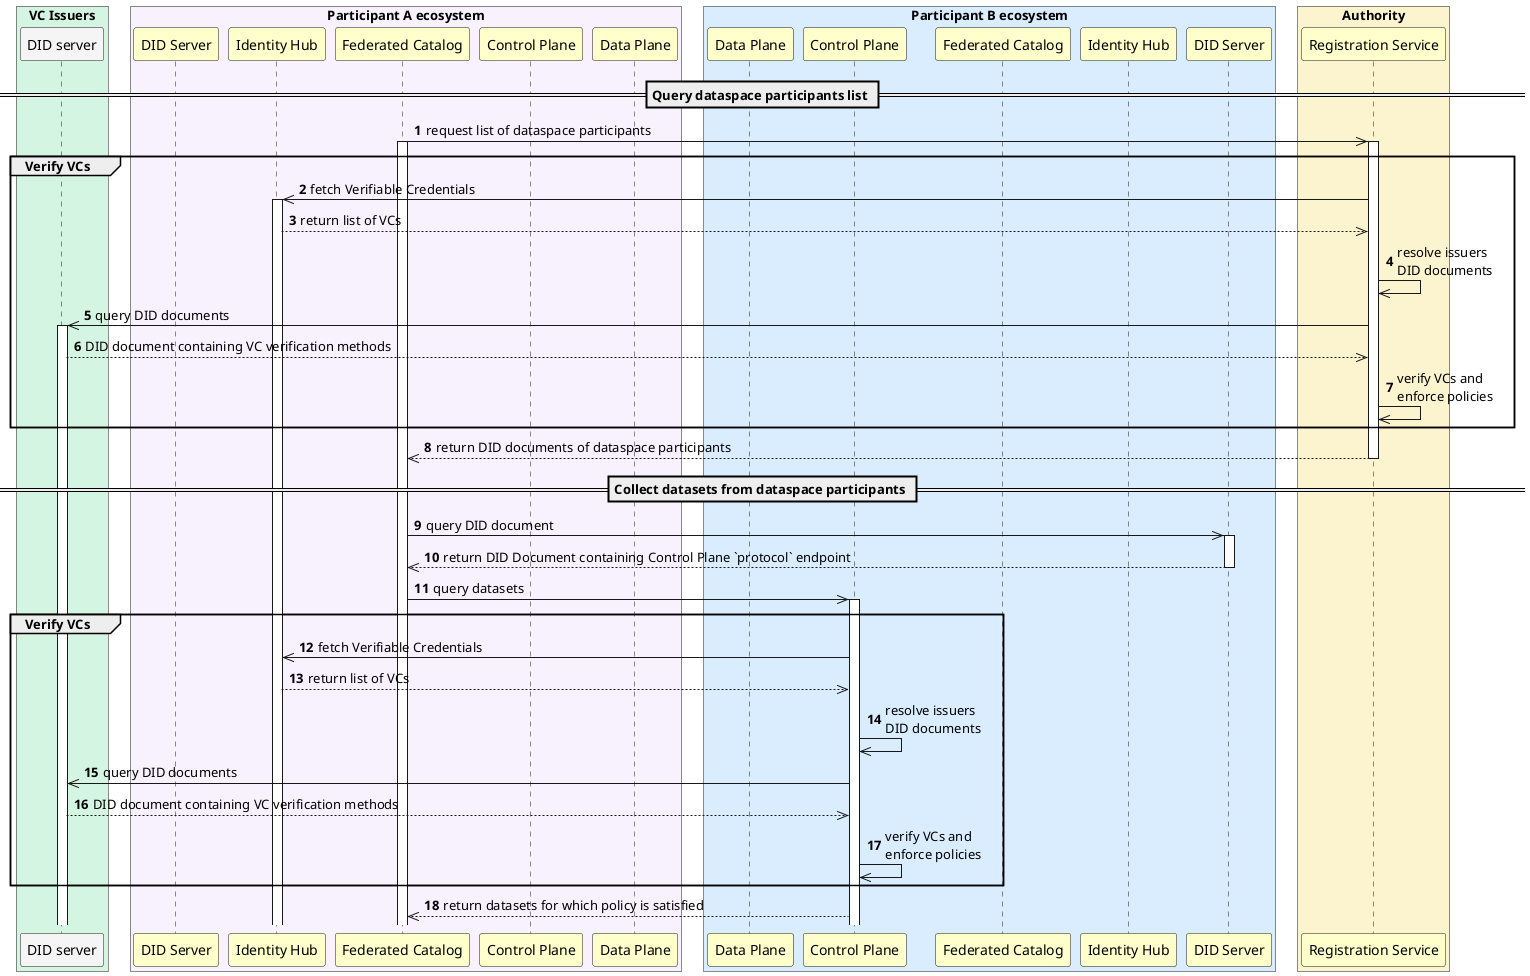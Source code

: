 @startuml

 skinParam NoteBackgroundColor WhiteSmoke
 skinParam NoteFontColor Black
 skinParam ParticipantBackgroundColor WhiteSmoke
 skinParam ActorBackgroundColor WhiteSmoke
 skinParam AgentBackgroundColor White
 skinParam AgentBorderColor SkyBlue
 skinparam shadowing false
 skinparam BoxPadding 10

 !define ParticipantAColor f8f2ff
 !define ParticipantBColor d9edff
 !define VCIssuersColor D5F5E3
 !define DataspaceAuthorityColor FCF3CF
 !define WarningColor Business
 !define LeadColor Technology

 autonumber

 box "VC Issuers" #VCIssuersColor
     participant VcIssuersDidServer as "DID server"
 end box

 box "Participant A ecosystem" #ParticipantAColor
     participant ParticipantADidServer as "DID Server" #Business
     participant ParticipantAIdentityHub as "Identity Hub" #Business
     participant ParticipantACatalog as "Federated Catalog" #Business
     participant ParticipantAControlPlane as "Control Plane" #Business
     participant ParticipantADataPlane as "Data Plane" #Business
 end box

 box "Participant B ecosystem" #ParticipantBColor
     participant ParticipantBDataPlane as "Data Plane" #Business
     participant ParticipantBControlPlane as "Control Plane" #Business
     participant ParticipantBCatalog as "Federated Catalog" #Business
     participant ParticipantBIdentityHub as "Identity Hub" #Business
     participant ParticipantBDidServer as "DID Server" #Business
 end box

 box "Authority" #DataspaceAuthorityColor
     participant RegistrationService as "Registration Service" #Business
 end box

 autonumber 1
 == Query dataspace participants list ==

 ParticipantACatalog ->> RegistrationService : request list of dataspace participants
 activate RegistrationService
 activate ParticipantACatalog
 group Verify VCs
     RegistrationService ->> ParticipantAIdentityHub : fetch Verifiable Credentials
     activate ParticipantAIdentityHub
     ParticipantAIdentityHub -->> RegistrationService : return list of VCs
     RegistrationService ->> RegistrationService : resolve issuers\nDID documents
     RegistrationService ->> VcIssuersDidServer : query DID documents
     activate VcIssuersDidServer
     VcIssuersDidServer -->> RegistrationService : DID document containing VC verification methods
     RegistrationService ->> RegistrationService : verify VCs and\nenforce policies
 end
 RegistrationService -->> ParticipantACatalog : return DID documents of dataspace participants
 deactivate RegistrationService

 == Collect datasets from dataspace participants ==

 ParticipantACatalog ->> ParticipantBDidServer : query DID document
 activate ParticipantBDidServer
 ParticipantBDidServer -->> ParticipantACatalog : return DID Document containing Control Plane `protocol` endpoint
 deactivate ParticipantBDidServer
 ParticipantACatalog ->> ParticipantBControlPlane : query datasets
 activate ParticipantBControlPlane
 group Verify VCs
     ParticipantBControlPlane ->> ParticipantAIdentityHub : fetch Verifiable Credentials
     ParticipantAIdentityHub -->> ParticipantBControlPlane : return list of VCs
     ParticipantBControlPlane ->> ParticipantBControlPlane : resolve issuers\nDID documents
     ParticipantBControlPlane ->> VcIssuersDidServer : query DID documents
     VcIssuersDidServer -->> ParticipantBControlPlane : DID document containing VC verification methods
     ParticipantBControlPlane ->> ParticipantBControlPlane : verify VCs and\nenforce policies
 end
 ParticipantBControlPlane -->> ParticipantACatalog : return datasets for which policy is satisfied

 @enduml